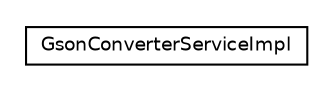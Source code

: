 #!/usr/local/bin/dot
#
# Class diagram 
# Generated by UMLGraph version R5_6 (http://www.umlgraph.org/)
#

digraph G {
	edge [fontname="Helvetica",fontsize=10,labelfontname="Helvetica",labelfontsize=10];
	node [fontname="Helvetica",fontsize=10,shape=plaintext];
	nodesep=0.25;
	ranksep=0.5;
	// net.ljcomputing.gson.converter.impl.GsonConverterServiceImpl
	c0 [label=<<table title="net.ljcomputing.gson.converter.impl.GsonConverterServiceImpl" border="0" cellborder="1" cellspacing="0" cellpadding="2" port="p" href="./GsonConverterServiceImpl.html">
		<tr><td><table border="0" cellspacing="0" cellpadding="1">
<tr><td align="center" balign="center"> GsonConverterServiceImpl </td></tr>
		</table></td></tr>
		</table>>, URL="./GsonConverterServiceImpl.html", fontname="Helvetica", fontcolor="black", fontsize=9.0];
}

